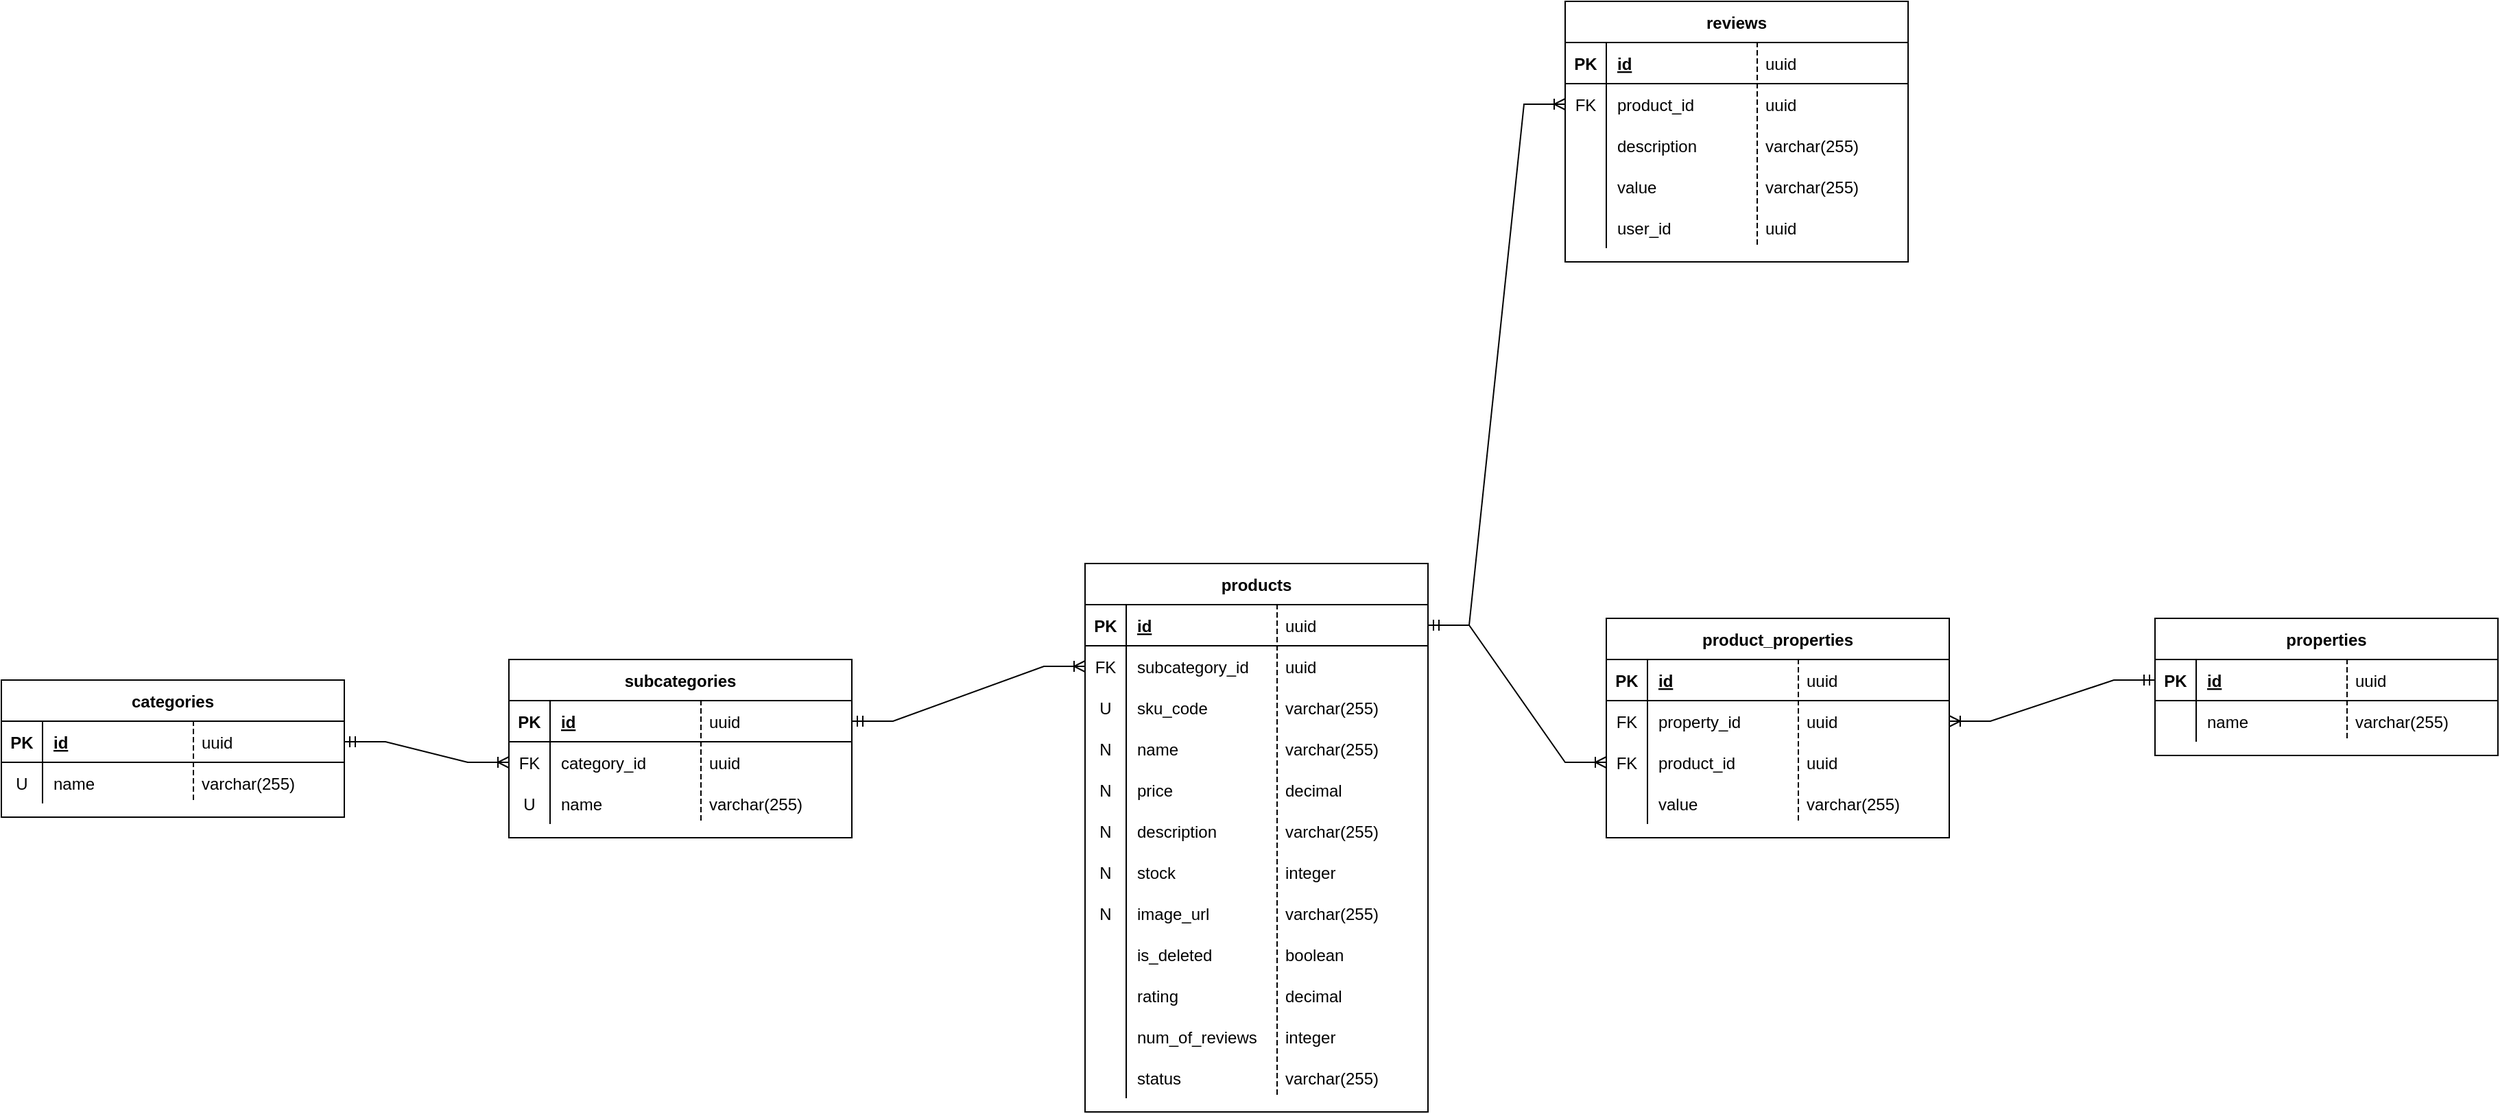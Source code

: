 <mxfile version="22.1.2" type="device">
  <diagram id="R2lEEEUBdFMjLlhIrx00" name="Page-1">
    <mxGraphModel dx="2284" dy="2020" grid="1" gridSize="10" guides="1" tooltips="1" connect="1" arrows="1" fold="1" page="1" pageScale="1" pageWidth="850" pageHeight="1100" math="0" shadow="0" extFonts="Permanent Marker^https://fonts.googleapis.com/css?family=Permanent+Marker">
      <root>
        <mxCell id="0" />
        <mxCell id="1" parent="0" />
        <mxCell id="C-vyLk0tnHw3VtMMgP7b-23" value="products" style="shape=table;startSize=30;container=1;collapsible=1;childLayout=tableLayout;fixedRows=1;rowLines=0;fontStyle=1;align=center;resizeLast=1;" parent="1" vertex="1">
          <mxGeometry x="280" y="120" width="250" height="400" as="geometry" />
        </mxCell>
        <mxCell id="C-vyLk0tnHw3VtMMgP7b-24" value="" style="shape=partialRectangle;collapsible=0;dropTarget=0;pointerEvents=0;fillColor=none;points=[[0,0.5],[1,0.5]];portConstraint=eastwest;top=0;left=0;right=0;bottom=1;" parent="C-vyLk0tnHw3VtMMgP7b-23" vertex="1">
          <mxGeometry y="30" width="250" height="30" as="geometry" />
        </mxCell>
        <mxCell id="C-vyLk0tnHw3VtMMgP7b-25" value="PK" style="shape=partialRectangle;overflow=hidden;connectable=0;fillColor=none;top=0;left=0;bottom=0;right=0;fontStyle=1;" parent="C-vyLk0tnHw3VtMMgP7b-24" vertex="1">
          <mxGeometry width="30" height="30" as="geometry">
            <mxRectangle width="30" height="30" as="alternateBounds" />
          </mxGeometry>
        </mxCell>
        <mxCell id="C-vyLk0tnHw3VtMMgP7b-26" value="id" style="shape=partialRectangle;overflow=hidden;connectable=0;fillColor=none;top=0;left=0;bottom=0;right=0;align=left;spacingLeft=6;fontStyle=5;" parent="C-vyLk0tnHw3VtMMgP7b-24" vertex="1">
          <mxGeometry x="30" width="220" height="30" as="geometry">
            <mxRectangle width="220" height="30" as="alternateBounds" />
          </mxGeometry>
        </mxCell>
        <mxCell id="C-vyLk0tnHw3VtMMgP7b-27" value="" style="shape=partialRectangle;collapsible=0;dropTarget=0;pointerEvents=0;fillColor=none;points=[[0,0.5],[1,0.5]];portConstraint=eastwest;top=0;left=0;right=0;bottom=0;" parent="C-vyLk0tnHw3VtMMgP7b-23" vertex="1">
          <mxGeometry y="60" width="250" height="30" as="geometry" />
        </mxCell>
        <mxCell id="C-vyLk0tnHw3VtMMgP7b-28" value="FK" style="shape=partialRectangle;overflow=hidden;connectable=0;fillColor=none;top=0;left=0;bottom=0;right=0;" parent="C-vyLk0tnHw3VtMMgP7b-27" vertex="1">
          <mxGeometry width="30" height="30" as="geometry">
            <mxRectangle width="30" height="30" as="alternateBounds" />
          </mxGeometry>
        </mxCell>
        <mxCell id="C-vyLk0tnHw3VtMMgP7b-29" value="subcategory_id" style="shape=partialRectangle;overflow=hidden;connectable=0;fillColor=none;top=0;left=0;bottom=0;right=0;align=left;spacingLeft=6;" parent="C-vyLk0tnHw3VtMMgP7b-27" vertex="1">
          <mxGeometry x="30" width="220" height="30" as="geometry">
            <mxRectangle width="220" height="30" as="alternateBounds" />
          </mxGeometry>
        </mxCell>
        <mxCell id="rbb75TY3dPLuXp2EC8N5-64" value="" style="shape=partialRectangle;collapsible=0;dropTarget=0;pointerEvents=0;fillColor=none;points=[[0,0.5],[1,0.5]];portConstraint=eastwest;top=0;left=0;right=0;bottom=0;" vertex="1" parent="C-vyLk0tnHw3VtMMgP7b-23">
          <mxGeometry y="90" width="250" height="30" as="geometry" />
        </mxCell>
        <mxCell id="rbb75TY3dPLuXp2EC8N5-65" value="U" style="shape=partialRectangle;overflow=hidden;connectable=0;fillColor=none;top=0;left=0;bottom=0;right=0;" vertex="1" parent="rbb75TY3dPLuXp2EC8N5-64">
          <mxGeometry width="30" height="30" as="geometry">
            <mxRectangle width="30" height="30" as="alternateBounds" />
          </mxGeometry>
        </mxCell>
        <mxCell id="rbb75TY3dPLuXp2EC8N5-66" value="sku_code" style="shape=partialRectangle;overflow=hidden;connectable=0;fillColor=none;top=0;left=0;bottom=0;right=0;align=left;spacingLeft=6;" vertex="1" parent="rbb75TY3dPLuXp2EC8N5-64">
          <mxGeometry x="30" width="220" height="30" as="geometry">
            <mxRectangle width="220" height="30" as="alternateBounds" />
          </mxGeometry>
        </mxCell>
        <mxCell id="pytcwYnp4Hz8xYUpKG7N-8" value="" style="shape=partialRectangle;collapsible=0;dropTarget=0;pointerEvents=0;fillColor=none;points=[[0,0.5],[1,0.5]];portConstraint=eastwest;top=0;left=0;right=0;bottom=0;" parent="C-vyLk0tnHw3VtMMgP7b-23" vertex="1">
          <mxGeometry y="120" width="250" height="30" as="geometry" />
        </mxCell>
        <mxCell id="pytcwYnp4Hz8xYUpKG7N-9" value="N" style="shape=partialRectangle;overflow=hidden;connectable=0;fillColor=none;top=0;left=0;bottom=0;right=0;" parent="pytcwYnp4Hz8xYUpKG7N-8" vertex="1">
          <mxGeometry width="30" height="30" as="geometry">
            <mxRectangle width="30" height="30" as="alternateBounds" />
          </mxGeometry>
        </mxCell>
        <mxCell id="pytcwYnp4Hz8xYUpKG7N-10" value="name" style="shape=partialRectangle;overflow=hidden;connectable=0;fillColor=none;top=0;left=0;bottom=0;right=0;align=left;spacingLeft=6;" parent="pytcwYnp4Hz8xYUpKG7N-8" vertex="1">
          <mxGeometry x="30" width="220" height="30" as="geometry">
            <mxRectangle width="220" height="30" as="alternateBounds" />
          </mxGeometry>
        </mxCell>
        <mxCell id="pytcwYnp4Hz8xYUpKG7N-11" value="" style="shape=partialRectangle;collapsible=0;dropTarget=0;pointerEvents=0;fillColor=none;points=[[0,0.5],[1,0.5]];portConstraint=eastwest;top=0;left=0;right=0;bottom=0;" parent="C-vyLk0tnHw3VtMMgP7b-23" vertex="1">
          <mxGeometry y="150" width="250" height="30" as="geometry" />
        </mxCell>
        <mxCell id="pytcwYnp4Hz8xYUpKG7N-12" value="N" style="shape=partialRectangle;overflow=hidden;connectable=0;fillColor=none;top=0;left=0;bottom=0;right=0;" parent="pytcwYnp4Hz8xYUpKG7N-11" vertex="1">
          <mxGeometry width="30" height="30" as="geometry">
            <mxRectangle width="30" height="30" as="alternateBounds" />
          </mxGeometry>
        </mxCell>
        <mxCell id="pytcwYnp4Hz8xYUpKG7N-13" value="price" style="shape=partialRectangle;overflow=hidden;connectable=0;fillColor=none;top=0;left=0;bottom=0;right=0;align=left;spacingLeft=6;" parent="pytcwYnp4Hz8xYUpKG7N-11" vertex="1">
          <mxGeometry x="30" width="220" height="30" as="geometry">
            <mxRectangle width="220" height="30" as="alternateBounds" />
          </mxGeometry>
        </mxCell>
        <mxCell id="pytcwYnp4Hz8xYUpKG7N-14" value="" style="shape=partialRectangle;collapsible=0;dropTarget=0;pointerEvents=0;fillColor=none;points=[[0,0.5],[1,0.5]];portConstraint=eastwest;top=0;left=0;right=0;bottom=0;" parent="C-vyLk0tnHw3VtMMgP7b-23" vertex="1">
          <mxGeometry y="180" width="250" height="30" as="geometry" />
        </mxCell>
        <mxCell id="pytcwYnp4Hz8xYUpKG7N-15" value="N" style="shape=partialRectangle;overflow=hidden;connectable=0;fillColor=none;top=0;left=0;bottom=0;right=0;" parent="pytcwYnp4Hz8xYUpKG7N-14" vertex="1">
          <mxGeometry width="30" height="30" as="geometry">
            <mxRectangle width="30" height="30" as="alternateBounds" />
          </mxGeometry>
        </mxCell>
        <mxCell id="pytcwYnp4Hz8xYUpKG7N-16" value="description" style="shape=partialRectangle;overflow=hidden;connectable=0;fillColor=none;top=0;left=0;bottom=0;right=0;align=left;spacingLeft=6;" parent="pytcwYnp4Hz8xYUpKG7N-14" vertex="1">
          <mxGeometry x="30" width="220" height="30" as="geometry">
            <mxRectangle width="220" height="30" as="alternateBounds" />
          </mxGeometry>
        </mxCell>
        <mxCell id="pytcwYnp4Hz8xYUpKG7N-20" value="" style="shape=partialRectangle;collapsible=0;dropTarget=0;pointerEvents=0;fillColor=none;points=[[0,0.5],[1,0.5]];portConstraint=eastwest;top=0;left=0;right=0;bottom=0;" parent="C-vyLk0tnHw3VtMMgP7b-23" vertex="1">
          <mxGeometry y="210" width="250" height="30" as="geometry" />
        </mxCell>
        <mxCell id="pytcwYnp4Hz8xYUpKG7N-21" value="N" style="shape=partialRectangle;overflow=hidden;connectable=0;fillColor=none;top=0;left=0;bottom=0;right=0;" parent="pytcwYnp4Hz8xYUpKG7N-20" vertex="1">
          <mxGeometry width="30" height="30" as="geometry">
            <mxRectangle width="30" height="30" as="alternateBounds" />
          </mxGeometry>
        </mxCell>
        <mxCell id="pytcwYnp4Hz8xYUpKG7N-22" value="stock" style="shape=partialRectangle;overflow=hidden;connectable=0;fillColor=none;top=0;left=0;bottom=0;right=0;align=left;spacingLeft=6;" parent="pytcwYnp4Hz8xYUpKG7N-20" vertex="1">
          <mxGeometry x="30" width="220" height="30" as="geometry">
            <mxRectangle width="220" height="30" as="alternateBounds" />
          </mxGeometry>
        </mxCell>
        <mxCell id="pytcwYnp4Hz8xYUpKG7N-45" value="" style="shape=partialRectangle;collapsible=0;dropTarget=0;pointerEvents=0;fillColor=none;points=[[0,0.5],[1,0.5]];portConstraint=eastwest;top=0;left=0;right=0;bottom=0;" parent="C-vyLk0tnHw3VtMMgP7b-23" vertex="1">
          <mxGeometry y="240" width="250" height="30" as="geometry" />
        </mxCell>
        <mxCell id="pytcwYnp4Hz8xYUpKG7N-46" value="N" style="shape=partialRectangle;overflow=hidden;connectable=0;fillColor=none;top=0;left=0;bottom=0;right=0;" parent="pytcwYnp4Hz8xYUpKG7N-45" vertex="1">
          <mxGeometry width="30" height="30" as="geometry">
            <mxRectangle width="30" height="30" as="alternateBounds" />
          </mxGeometry>
        </mxCell>
        <mxCell id="pytcwYnp4Hz8xYUpKG7N-47" value="image_url" style="shape=partialRectangle;overflow=hidden;connectable=0;fillColor=none;top=0;left=0;bottom=0;right=0;align=left;spacingLeft=6;" parent="pytcwYnp4Hz8xYUpKG7N-45" vertex="1">
          <mxGeometry x="30" width="220" height="30" as="geometry">
            <mxRectangle width="220" height="30" as="alternateBounds" />
          </mxGeometry>
        </mxCell>
        <mxCell id="pytcwYnp4Hz8xYUpKG7N-48" value="" style="shape=partialRectangle;collapsible=0;dropTarget=0;pointerEvents=0;fillColor=none;points=[[0,0.5],[1,0.5]];portConstraint=eastwest;top=0;left=0;right=0;bottom=0;" parent="C-vyLk0tnHw3VtMMgP7b-23" vertex="1">
          <mxGeometry y="270" width="250" height="30" as="geometry" />
        </mxCell>
        <mxCell id="pytcwYnp4Hz8xYUpKG7N-49" value="" style="shape=partialRectangle;overflow=hidden;connectable=0;fillColor=none;top=0;left=0;bottom=0;right=0;" parent="pytcwYnp4Hz8xYUpKG7N-48" vertex="1">
          <mxGeometry width="30" height="30" as="geometry">
            <mxRectangle width="30" height="30" as="alternateBounds" />
          </mxGeometry>
        </mxCell>
        <mxCell id="pytcwYnp4Hz8xYUpKG7N-50" value="is_deleted" style="shape=partialRectangle;overflow=hidden;connectable=0;fillColor=none;top=0;left=0;bottom=0;right=0;align=left;spacingLeft=6;" parent="pytcwYnp4Hz8xYUpKG7N-48" vertex="1">
          <mxGeometry x="30" width="220" height="30" as="geometry">
            <mxRectangle width="220" height="30" as="alternateBounds" />
          </mxGeometry>
        </mxCell>
        <mxCell id="rbb75TY3dPLuXp2EC8N5-110" value="" style="shape=partialRectangle;collapsible=0;dropTarget=0;pointerEvents=0;fillColor=none;points=[[0,0.5],[1,0.5]];portConstraint=eastwest;top=0;left=0;right=0;bottom=0;" vertex="1" parent="C-vyLk0tnHw3VtMMgP7b-23">
          <mxGeometry y="300" width="250" height="30" as="geometry" />
        </mxCell>
        <mxCell id="rbb75TY3dPLuXp2EC8N5-111" value="" style="shape=partialRectangle;overflow=hidden;connectable=0;fillColor=none;top=0;left=0;bottom=0;right=0;" vertex="1" parent="rbb75TY3dPLuXp2EC8N5-110">
          <mxGeometry width="30" height="30" as="geometry">
            <mxRectangle width="30" height="30" as="alternateBounds" />
          </mxGeometry>
        </mxCell>
        <mxCell id="rbb75TY3dPLuXp2EC8N5-112" value="rating" style="shape=partialRectangle;overflow=hidden;connectable=0;fillColor=none;top=0;left=0;bottom=0;right=0;align=left;spacingLeft=6;" vertex="1" parent="rbb75TY3dPLuXp2EC8N5-110">
          <mxGeometry x="30" width="220" height="30" as="geometry">
            <mxRectangle width="220" height="30" as="alternateBounds" />
          </mxGeometry>
        </mxCell>
        <mxCell id="rbb75TY3dPLuXp2EC8N5-113" value="" style="shape=partialRectangle;collapsible=0;dropTarget=0;pointerEvents=0;fillColor=none;points=[[0,0.5],[1,0.5]];portConstraint=eastwest;top=0;left=0;right=0;bottom=0;" vertex="1" parent="C-vyLk0tnHw3VtMMgP7b-23">
          <mxGeometry y="330" width="250" height="30" as="geometry" />
        </mxCell>
        <mxCell id="rbb75TY3dPLuXp2EC8N5-114" value="" style="shape=partialRectangle;overflow=hidden;connectable=0;fillColor=none;top=0;left=0;bottom=0;right=0;" vertex="1" parent="rbb75TY3dPLuXp2EC8N5-113">
          <mxGeometry width="30" height="30" as="geometry">
            <mxRectangle width="30" height="30" as="alternateBounds" />
          </mxGeometry>
        </mxCell>
        <mxCell id="rbb75TY3dPLuXp2EC8N5-115" value="num_of_reviews" style="shape=partialRectangle;overflow=hidden;connectable=0;fillColor=none;top=0;left=0;bottom=0;right=0;align=left;spacingLeft=6;" vertex="1" parent="rbb75TY3dPLuXp2EC8N5-113">
          <mxGeometry x="30" width="220" height="30" as="geometry">
            <mxRectangle width="220" height="30" as="alternateBounds" />
          </mxGeometry>
        </mxCell>
        <mxCell id="rbb75TY3dPLuXp2EC8N5-147" value="" style="shape=partialRectangle;collapsible=0;dropTarget=0;pointerEvents=0;fillColor=none;points=[[0,0.5],[1,0.5]];portConstraint=eastwest;top=0;left=0;right=0;bottom=0;" vertex="1" parent="C-vyLk0tnHw3VtMMgP7b-23">
          <mxGeometry y="360" width="250" height="30" as="geometry" />
        </mxCell>
        <mxCell id="rbb75TY3dPLuXp2EC8N5-148" value="" style="shape=partialRectangle;overflow=hidden;connectable=0;fillColor=none;top=0;left=0;bottom=0;right=0;" vertex="1" parent="rbb75TY3dPLuXp2EC8N5-147">
          <mxGeometry width="30" height="30" as="geometry">
            <mxRectangle width="30" height="30" as="alternateBounds" />
          </mxGeometry>
        </mxCell>
        <mxCell id="rbb75TY3dPLuXp2EC8N5-149" value="status" style="shape=partialRectangle;overflow=hidden;connectable=0;fillColor=none;top=0;left=0;bottom=0;right=0;align=left;spacingLeft=6;" vertex="1" parent="rbb75TY3dPLuXp2EC8N5-147">
          <mxGeometry x="30" width="220" height="30" as="geometry">
            <mxRectangle width="220" height="30" as="alternateBounds" />
          </mxGeometry>
        </mxCell>
        <mxCell id="pytcwYnp4Hz8xYUpKG7N-51" value="uuid" style="shape=partialRectangle;fillColor=none;align=left;verticalAlign=middle;strokeColor=none;spacingLeft=34;rotatable=0;points=[[0,0.5],[1,0.5]];portConstraint=eastwest;dropTarget=0;" parent="1" vertex="1">
          <mxGeometry x="390" y="150" width="90" height="30" as="geometry" />
        </mxCell>
        <mxCell id="pytcwYnp4Hz8xYUpKG7N-52" value="" style="shape=partialRectangle;top=0;left=0;bottom=0;fillColor=none;stokeWidth=1;dashed=1;align=left;verticalAlign=middle;spacingLeft=4;spacingRight=4;overflow=hidden;rotatable=0;points=[];portConstraint=eastwest;part=1;" parent="pytcwYnp4Hz8xYUpKG7N-51" vertex="1" connectable="0">
          <mxGeometry width="30" height="30" as="geometry" />
        </mxCell>
        <mxCell id="pytcwYnp4Hz8xYUpKG7N-53" value="varchar(255)" style="shape=partialRectangle;fillColor=none;align=left;verticalAlign=middle;strokeColor=none;spacingLeft=34;rotatable=0;points=[[0,0.5],[1,0.5]];portConstraint=eastwest;dropTarget=0;" parent="1" vertex="1">
          <mxGeometry x="390" y="210" width="90" height="30" as="geometry" />
        </mxCell>
        <mxCell id="pytcwYnp4Hz8xYUpKG7N-54" value="" style="shape=partialRectangle;top=0;left=0;bottom=0;fillColor=none;stokeWidth=1;dashed=1;align=left;verticalAlign=middle;spacingLeft=4;spacingRight=4;overflow=hidden;rotatable=0;points=[];portConstraint=eastwest;part=1;" parent="pytcwYnp4Hz8xYUpKG7N-53" vertex="1" connectable="0">
          <mxGeometry width="30" height="30" as="geometry" />
        </mxCell>
        <mxCell id="pytcwYnp4Hz8xYUpKG7N-55" value="varchar(255)" style="shape=partialRectangle;fillColor=none;align=left;verticalAlign=middle;strokeColor=none;spacingLeft=34;rotatable=0;points=[[0,0.5],[1,0.5]];portConstraint=eastwest;dropTarget=0;" parent="1" vertex="1">
          <mxGeometry x="390" y="240" width="90" height="30" as="geometry" />
        </mxCell>
        <mxCell id="pytcwYnp4Hz8xYUpKG7N-56" value="" style="shape=partialRectangle;top=0;left=0;bottom=0;fillColor=none;stokeWidth=1;dashed=1;align=left;verticalAlign=middle;spacingLeft=4;spacingRight=4;overflow=hidden;rotatable=0;points=[];portConstraint=eastwest;part=1;" parent="pytcwYnp4Hz8xYUpKG7N-55" vertex="1" connectable="0">
          <mxGeometry width="30" height="30" as="geometry" />
        </mxCell>
        <mxCell id="pytcwYnp4Hz8xYUpKG7N-57" value="varchar(255)" style="shape=partialRectangle;fillColor=none;align=left;verticalAlign=middle;strokeColor=none;spacingLeft=34;rotatable=0;points=[[0,0.5],[1,0.5]];portConstraint=eastwest;dropTarget=0;" parent="1" vertex="1">
          <mxGeometry x="390" y="300" width="90" height="30" as="geometry" />
        </mxCell>
        <mxCell id="pytcwYnp4Hz8xYUpKG7N-58" value="" style="shape=partialRectangle;top=0;left=0;bottom=0;fillColor=none;stokeWidth=1;dashed=1;align=left;verticalAlign=middle;spacingLeft=4;spacingRight=4;overflow=hidden;rotatable=0;points=[];portConstraint=eastwest;part=1;" parent="pytcwYnp4Hz8xYUpKG7N-57" vertex="1" connectable="0">
          <mxGeometry width="30" height="30" as="geometry" />
        </mxCell>
        <mxCell id="pytcwYnp4Hz8xYUpKG7N-59" value="decimal" style="shape=partialRectangle;fillColor=none;align=left;verticalAlign=middle;strokeColor=none;spacingLeft=34;rotatable=0;points=[[0,0.5],[1,0.5]];portConstraint=eastwest;dropTarget=0;" parent="1" vertex="1">
          <mxGeometry x="390" y="270" width="90" height="30" as="geometry" />
        </mxCell>
        <mxCell id="pytcwYnp4Hz8xYUpKG7N-60" value="" style="shape=partialRectangle;top=0;left=0;bottom=0;fillColor=none;stokeWidth=1;dashed=1;align=left;verticalAlign=middle;spacingLeft=4;spacingRight=4;overflow=hidden;rotatable=0;points=[];portConstraint=eastwest;part=1;" parent="pytcwYnp4Hz8xYUpKG7N-59" vertex="1" connectable="0">
          <mxGeometry width="30" height="30" as="geometry" />
        </mxCell>
        <mxCell id="pytcwYnp4Hz8xYUpKG7N-63" value="integer" style="shape=partialRectangle;fillColor=none;align=left;verticalAlign=middle;strokeColor=none;spacingLeft=34;rotatable=0;points=[[0,0.5],[1,0.5]];portConstraint=eastwest;dropTarget=0;" parent="1" vertex="1">
          <mxGeometry x="390" y="330" width="90" height="30" as="geometry" />
        </mxCell>
        <mxCell id="pytcwYnp4Hz8xYUpKG7N-64" value="" style="shape=partialRectangle;top=0;left=0;bottom=0;fillColor=none;stokeWidth=1;dashed=1;align=left;verticalAlign=middle;spacingLeft=4;spacingRight=4;overflow=hidden;rotatable=0;points=[];portConstraint=eastwest;part=1;" parent="pytcwYnp4Hz8xYUpKG7N-63" vertex="1" connectable="0">
          <mxGeometry width="30" height="30" as="geometry" />
        </mxCell>
        <mxCell id="pytcwYnp4Hz8xYUpKG7N-65" value="varchar(255)" style="shape=partialRectangle;fillColor=none;align=left;verticalAlign=middle;strokeColor=none;spacingLeft=34;rotatable=0;points=[[0,0.5],[1,0.5]];portConstraint=eastwest;dropTarget=0;" parent="1" vertex="1">
          <mxGeometry x="390" y="360" width="90" height="30" as="geometry" />
        </mxCell>
        <mxCell id="pytcwYnp4Hz8xYUpKG7N-66" value="" style="shape=partialRectangle;top=0;left=0;bottom=0;fillColor=none;stokeWidth=1;dashed=1;align=left;verticalAlign=middle;spacingLeft=4;spacingRight=4;overflow=hidden;rotatable=0;points=[];portConstraint=eastwest;part=1;" parent="pytcwYnp4Hz8xYUpKG7N-65" vertex="1" connectable="0">
          <mxGeometry width="30" height="30" as="geometry" />
        </mxCell>
        <mxCell id="pytcwYnp4Hz8xYUpKG7N-67" value="boolean" style="shape=partialRectangle;fillColor=none;align=left;verticalAlign=middle;strokeColor=none;spacingLeft=34;rotatable=0;points=[[0,0.5],[1,0.5]];portConstraint=eastwest;dropTarget=0;" parent="1" vertex="1">
          <mxGeometry x="390" y="390" width="90" height="30" as="geometry" />
        </mxCell>
        <mxCell id="pytcwYnp4Hz8xYUpKG7N-68" value="" style="shape=partialRectangle;top=0;left=0;bottom=0;fillColor=none;stokeWidth=1;dashed=1;align=left;verticalAlign=middle;spacingLeft=4;spacingRight=4;overflow=hidden;rotatable=0;points=[];portConstraint=eastwest;part=1;" parent="pytcwYnp4Hz8xYUpKG7N-67" vertex="1" connectable="0">
          <mxGeometry width="30" height="30" as="geometry" />
        </mxCell>
        <mxCell id="rbb75TY3dPLuXp2EC8N5-1" value="categories" style="shape=table;startSize=30;container=1;collapsible=1;childLayout=tableLayout;fixedRows=1;rowLines=0;fontStyle=1;align=center;resizeLast=1;" vertex="1" parent="1">
          <mxGeometry x="-510" y="205" width="250" height="100" as="geometry" />
        </mxCell>
        <mxCell id="rbb75TY3dPLuXp2EC8N5-2" value="" style="shape=partialRectangle;collapsible=0;dropTarget=0;pointerEvents=0;fillColor=none;points=[[0,0.5],[1,0.5]];portConstraint=eastwest;top=0;left=0;right=0;bottom=1;" vertex="1" parent="rbb75TY3dPLuXp2EC8N5-1">
          <mxGeometry y="30" width="250" height="30" as="geometry" />
        </mxCell>
        <mxCell id="rbb75TY3dPLuXp2EC8N5-3" value="PK" style="shape=partialRectangle;overflow=hidden;connectable=0;fillColor=none;top=0;left=0;bottom=0;right=0;fontStyle=1;" vertex="1" parent="rbb75TY3dPLuXp2EC8N5-2">
          <mxGeometry width="30" height="30" as="geometry">
            <mxRectangle width="30" height="30" as="alternateBounds" />
          </mxGeometry>
        </mxCell>
        <mxCell id="rbb75TY3dPLuXp2EC8N5-4" value="id" style="shape=partialRectangle;overflow=hidden;connectable=0;fillColor=none;top=0;left=0;bottom=0;right=0;align=left;spacingLeft=6;fontStyle=5;" vertex="1" parent="rbb75TY3dPLuXp2EC8N5-2">
          <mxGeometry x="30" width="220" height="30" as="geometry">
            <mxRectangle width="220" height="30" as="alternateBounds" />
          </mxGeometry>
        </mxCell>
        <mxCell id="rbb75TY3dPLuXp2EC8N5-5" value="" style="shape=partialRectangle;collapsible=0;dropTarget=0;pointerEvents=0;fillColor=none;points=[[0,0.5],[1,0.5]];portConstraint=eastwest;top=0;left=0;right=0;bottom=0;" vertex="1" parent="rbb75TY3dPLuXp2EC8N5-1">
          <mxGeometry y="60" width="250" height="30" as="geometry" />
        </mxCell>
        <mxCell id="rbb75TY3dPLuXp2EC8N5-6" value="U" style="shape=partialRectangle;overflow=hidden;connectable=0;fillColor=none;top=0;left=0;bottom=0;right=0;" vertex="1" parent="rbb75TY3dPLuXp2EC8N5-5">
          <mxGeometry width="30" height="30" as="geometry">
            <mxRectangle width="30" height="30" as="alternateBounds" />
          </mxGeometry>
        </mxCell>
        <mxCell id="rbb75TY3dPLuXp2EC8N5-7" value="name" style="shape=partialRectangle;overflow=hidden;connectable=0;fillColor=none;top=0;left=0;bottom=0;right=0;align=left;spacingLeft=6;" vertex="1" parent="rbb75TY3dPLuXp2EC8N5-5">
          <mxGeometry x="30" width="220" height="30" as="geometry">
            <mxRectangle width="220" height="30" as="alternateBounds" />
          </mxGeometry>
        </mxCell>
        <mxCell id="rbb75TY3dPLuXp2EC8N5-29" value="uuid" style="shape=partialRectangle;fillColor=none;align=left;verticalAlign=middle;strokeColor=none;spacingLeft=34;rotatable=0;points=[[0,0.5],[1,0.5]];portConstraint=eastwest;dropTarget=0;" vertex="1" parent="1">
          <mxGeometry x="-400" y="235" width="90" height="30" as="geometry" />
        </mxCell>
        <mxCell id="rbb75TY3dPLuXp2EC8N5-30" value="" style="shape=partialRectangle;top=0;left=0;bottom=0;fillColor=none;stokeWidth=1;dashed=1;align=left;verticalAlign=middle;spacingLeft=4;spacingRight=4;overflow=hidden;rotatable=0;points=[];portConstraint=eastwest;part=1;" vertex="1" connectable="0" parent="rbb75TY3dPLuXp2EC8N5-29">
          <mxGeometry width="30" height="30" as="geometry" />
        </mxCell>
        <mxCell id="rbb75TY3dPLuXp2EC8N5-31" value="varchar(255)" style="shape=partialRectangle;fillColor=none;align=left;verticalAlign=middle;strokeColor=none;spacingLeft=34;rotatable=0;points=[[0,0.5],[1,0.5]];portConstraint=eastwest;dropTarget=0;" vertex="1" parent="1">
          <mxGeometry x="-400" y="265" width="90" height="30" as="geometry" />
        </mxCell>
        <mxCell id="rbb75TY3dPLuXp2EC8N5-32" value="" style="shape=partialRectangle;top=0;left=0;bottom=0;fillColor=none;stokeWidth=1;dashed=1;align=left;verticalAlign=middle;spacingLeft=4;spacingRight=4;overflow=hidden;rotatable=0;points=[];portConstraint=eastwest;part=1;" vertex="1" connectable="0" parent="rbb75TY3dPLuXp2EC8N5-31">
          <mxGeometry width="30" height="30" as="geometry" />
        </mxCell>
        <mxCell id="rbb75TY3dPLuXp2EC8N5-47" value="subcategories" style="shape=table;startSize=30;container=1;collapsible=1;childLayout=tableLayout;fixedRows=1;rowLines=0;fontStyle=1;align=center;resizeLast=1;" vertex="1" parent="1">
          <mxGeometry x="-140" y="190" width="250" height="130" as="geometry" />
        </mxCell>
        <mxCell id="rbb75TY3dPLuXp2EC8N5-48" value="" style="shape=partialRectangle;collapsible=0;dropTarget=0;pointerEvents=0;fillColor=none;points=[[0,0.5],[1,0.5]];portConstraint=eastwest;top=0;left=0;right=0;bottom=1;" vertex="1" parent="rbb75TY3dPLuXp2EC8N5-47">
          <mxGeometry y="30" width="250" height="30" as="geometry" />
        </mxCell>
        <mxCell id="rbb75TY3dPLuXp2EC8N5-49" value="PK" style="shape=partialRectangle;overflow=hidden;connectable=0;fillColor=none;top=0;left=0;bottom=0;right=0;fontStyle=1;" vertex="1" parent="rbb75TY3dPLuXp2EC8N5-48">
          <mxGeometry width="30" height="30" as="geometry">
            <mxRectangle width="30" height="30" as="alternateBounds" />
          </mxGeometry>
        </mxCell>
        <mxCell id="rbb75TY3dPLuXp2EC8N5-50" value="id" style="shape=partialRectangle;overflow=hidden;connectable=0;fillColor=none;top=0;left=0;bottom=0;right=0;align=left;spacingLeft=6;fontStyle=5;" vertex="1" parent="rbb75TY3dPLuXp2EC8N5-48">
          <mxGeometry x="30" width="220" height="30" as="geometry">
            <mxRectangle width="220" height="30" as="alternateBounds" />
          </mxGeometry>
        </mxCell>
        <mxCell id="rbb75TY3dPLuXp2EC8N5-51" value="" style="shape=partialRectangle;collapsible=0;dropTarget=0;pointerEvents=0;fillColor=none;points=[[0,0.5],[1,0.5]];portConstraint=eastwest;top=0;left=0;right=0;bottom=0;" vertex="1" parent="rbb75TY3dPLuXp2EC8N5-47">
          <mxGeometry y="60" width="250" height="30" as="geometry" />
        </mxCell>
        <mxCell id="rbb75TY3dPLuXp2EC8N5-52" value="FK" style="shape=partialRectangle;overflow=hidden;connectable=0;fillColor=none;top=0;left=0;bottom=0;right=0;" vertex="1" parent="rbb75TY3dPLuXp2EC8N5-51">
          <mxGeometry width="30" height="30" as="geometry">
            <mxRectangle width="30" height="30" as="alternateBounds" />
          </mxGeometry>
        </mxCell>
        <mxCell id="rbb75TY3dPLuXp2EC8N5-53" value="category_id" style="shape=partialRectangle;overflow=hidden;connectable=0;fillColor=none;top=0;left=0;bottom=0;right=0;align=left;spacingLeft=6;" vertex="1" parent="rbb75TY3dPLuXp2EC8N5-51">
          <mxGeometry x="30" width="220" height="30" as="geometry">
            <mxRectangle width="220" height="30" as="alternateBounds" />
          </mxGeometry>
        </mxCell>
        <mxCell id="rbb75TY3dPLuXp2EC8N5-58" value="" style="shape=partialRectangle;collapsible=0;dropTarget=0;pointerEvents=0;fillColor=none;points=[[0,0.5],[1,0.5]];portConstraint=eastwest;top=0;left=0;right=0;bottom=0;" vertex="1" parent="rbb75TY3dPLuXp2EC8N5-47">
          <mxGeometry y="90" width="250" height="30" as="geometry" />
        </mxCell>
        <mxCell id="rbb75TY3dPLuXp2EC8N5-59" value="U" style="shape=partialRectangle;overflow=hidden;connectable=0;fillColor=none;top=0;left=0;bottom=0;right=0;" vertex="1" parent="rbb75TY3dPLuXp2EC8N5-58">
          <mxGeometry width="30" height="30" as="geometry">
            <mxRectangle width="30" height="30" as="alternateBounds" />
          </mxGeometry>
        </mxCell>
        <mxCell id="rbb75TY3dPLuXp2EC8N5-60" value="name" style="shape=partialRectangle;overflow=hidden;connectable=0;fillColor=none;top=0;left=0;bottom=0;right=0;align=left;spacingLeft=6;" vertex="1" parent="rbb75TY3dPLuXp2EC8N5-58">
          <mxGeometry x="30" width="220" height="30" as="geometry">
            <mxRectangle width="220" height="30" as="alternateBounds" />
          </mxGeometry>
        </mxCell>
        <mxCell id="rbb75TY3dPLuXp2EC8N5-54" value="uuid" style="shape=partialRectangle;fillColor=none;align=left;verticalAlign=middle;strokeColor=none;spacingLeft=34;rotatable=0;points=[[0,0.5],[1,0.5]];portConstraint=eastwest;dropTarget=0;" vertex="1" parent="1">
          <mxGeometry x="-30" y="220" width="90" height="30" as="geometry" />
        </mxCell>
        <mxCell id="rbb75TY3dPLuXp2EC8N5-55" value="" style="shape=partialRectangle;top=0;left=0;bottom=0;fillColor=none;stokeWidth=1;dashed=1;align=left;verticalAlign=middle;spacingLeft=4;spacingRight=4;overflow=hidden;rotatable=0;points=[];portConstraint=eastwest;part=1;" vertex="1" connectable="0" parent="rbb75TY3dPLuXp2EC8N5-54">
          <mxGeometry width="30" height="30" as="geometry" />
        </mxCell>
        <mxCell id="rbb75TY3dPLuXp2EC8N5-56" value="varchar(255)" style="shape=partialRectangle;fillColor=none;align=left;verticalAlign=middle;strokeColor=none;spacingLeft=34;rotatable=0;points=[[0,0.5],[1,0.5]];portConstraint=eastwest;dropTarget=0;" vertex="1" parent="1">
          <mxGeometry x="-30" y="280" width="90" height="30" as="geometry" />
        </mxCell>
        <mxCell id="rbb75TY3dPLuXp2EC8N5-57" value="" style="shape=partialRectangle;top=0;left=0;bottom=0;fillColor=none;stokeWidth=1;dashed=1;align=left;verticalAlign=middle;spacingLeft=4;spacingRight=4;overflow=hidden;rotatable=0;points=[];portConstraint=eastwest;part=1;" vertex="1" connectable="0" parent="rbb75TY3dPLuXp2EC8N5-56">
          <mxGeometry width="30" height="30" as="geometry" />
        </mxCell>
        <mxCell id="rbb75TY3dPLuXp2EC8N5-61" value="uuid" style="shape=partialRectangle;fillColor=none;align=left;verticalAlign=middle;strokeColor=none;spacingLeft=34;rotatable=0;points=[[0,0.5],[1,0.5]];portConstraint=eastwest;dropTarget=0;" vertex="1" parent="1">
          <mxGeometry x="-30" y="250" width="90" height="30" as="geometry" />
        </mxCell>
        <mxCell id="rbb75TY3dPLuXp2EC8N5-62" value="" style="shape=partialRectangle;top=0;left=0;bottom=0;fillColor=none;stokeWidth=1;dashed=1;align=left;verticalAlign=middle;spacingLeft=4;spacingRight=4;overflow=hidden;rotatable=0;points=[];portConstraint=eastwest;part=1;" vertex="1" connectable="0" parent="rbb75TY3dPLuXp2EC8N5-61">
          <mxGeometry width="30" height="30" as="geometry" />
        </mxCell>
        <mxCell id="rbb75TY3dPLuXp2EC8N5-63" value="" style="edgeStyle=entityRelationEdgeStyle;fontSize=12;html=1;endArrow=ERoneToMany;startArrow=ERmandOne;rounded=0;" edge="1" parent="1" source="rbb75TY3dPLuXp2EC8N5-2" target="rbb75TY3dPLuXp2EC8N5-51">
          <mxGeometry width="100" height="100" relative="1" as="geometry">
            <mxPoint x="140" y="420" as="sourcePoint" />
            <mxPoint x="240" y="320" as="targetPoint" />
          </mxGeometry>
        </mxCell>
        <mxCell id="rbb75TY3dPLuXp2EC8N5-67" value="" style="edgeStyle=entityRelationEdgeStyle;fontSize=12;html=1;endArrow=ERoneToMany;startArrow=ERmandOne;rounded=0;" edge="1" parent="1" source="rbb75TY3dPLuXp2EC8N5-48" target="C-vyLk0tnHw3VtMMgP7b-27">
          <mxGeometry width="100" height="100" relative="1" as="geometry">
            <mxPoint x="130" y="235" as="sourcePoint" />
            <mxPoint x="250" y="250" as="targetPoint" />
          </mxGeometry>
        </mxCell>
        <mxCell id="rbb75TY3dPLuXp2EC8N5-68" value="uuid" style="shape=partialRectangle;fillColor=none;align=left;verticalAlign=middle;strokeColor=none;spacingLeft=34;rotatable=0;points=[[0,0.5],[1,0.5]];portConstraint=eastwest;dropTarget=0;" vertex="1" parent="1">
          <mxGeometry x="390" y="180" width="90" height="30" as="geometry" />
        </mxCell>
        <mxCell id="rbb75TY3dPLuXp2EC8N5-69" value="" style="shape=partialRectangle;top=0;left=0;bottom=0;fillColor=none;stokeWidth=1;dashed=1;align=left;verticalAlign=middle;spacingLeft=4;spacingRight=4;overflow=hidden;rotatable=0;points=[];portConstraint=eastwest;part=1;" vertex="1" connectable="0" parent="rbb75TY3dPLuXp2EC8N5-68">
          <mxGeometry width="30" height="30" as="geometry" />
        </mxCell>
        <mxCell id="rbb75TY3dPLuXp2EC8N5-70" value="properties" style="shape=table;startSize=30;container=1;collapsible=1;childLayout=tableLayout;fixedRows=1;rowLines=0;fontStyle=1;align=center;resizeLast=1;" vertex="1" parent="1">
          <mxGeometry x="1060" y="160" width="250" height="100" as="geometry" />
        </mxCell>
        <mxCell id="rbb75TY3dPLuXp2EC8N5-71" value="" style="shape=partialRectangle;collapsible=0;dropTarget=0;pointerEvents=0;fillColor=none;points=[[0,0.5],[1,0.5]];portConstraint=eastwest;top=0;left=0;right=0;bottom=1;" vertex="1" parent="rbb75TY3dPLuXp2EC8N5-70">
          <mxGeometry y="30" width="250" height="30" as="geometry" />
        </mxCell>
        <mxCell id="rbb75TY3dPLuXp2EC8N5-72" value="PK" style="shape=partialRectangle;overflow=hidden;connectable=0;fillColor=none;top=0;left=0;bottom=0;right=0;fontStyle=1;" vertex="1" parent="rbb75TY3dPLuXp2EC8N5-71">
          <mxGeometry width="30" height="30" as="geometry">
            <mxRectangle width="30" height="30" as="alternateBounds" />
          </mxGeometry>
        </mxCell>
        <mxCell id="rbb75TY3dPLuXp2EC8N5-73" value="id" style="shape=partialRectangle;overflow=hidden;connectable=0;fillColor=none;top=0;left=0;bottom=0;right=0;align=left;spacingLeft=6;fontStyle=5;" vertex="1" parent="rbb75TY3dPLuXp2EC8N5-71">
          <mxGeometry x="30" width="220" height="30" as="geometry">
            <mxRectangle width="220" height="30" as="alternateBounds" />
          </mxGeometry>
        </mxCell>
        <mxCell id="rbb75TY3dPLuXp2EC8N5-74" value="" style="shape=partialRectangle;collapsible=0;dropTarget=0;pointerEvents=0;fillColor=none;points=[[0,0.5],[1,0.5]];portConstraint=eastwest;top=0;left=0;right=0;bottom=0;" vertex="1" parent="rbb75TY3dPLuXp2EC8N5-70">
          <mxGeometry y="60" width="250" height="30" as="geometry" />
        </mxCell>
        <mxCell id="rbb75TY3dPLuXp2EC8N5-75" value="" style="shape=partialRectangle;overflow=hidden;connectable=0;fillColor=none;top=0;left=0;bottom=0;right=0;" vertex="1" parent="rbb75TY3dPLuXp2EC8N5-74">
          <mxGeometry width="30" height="30" as="geometry">
            <mxRectangle width="30" height="30" as="alternateBounds" />
          </mxGeometry>
        </mxCell>
        <mxCell id="rbb75TY3dPLuXp2EC8N5-76" value="name" style="shape=partialRectangle;overflow=hidden;connectable=0;fillColor=none;top=0;left=0;bottom=0;right=0;align=left;spacingLeft=6;" vertex="1" parent="rbb75TY3dPLuXp2EC8N5-74">
          <mxGeometry x="30" width="220" height="30" as="geometry">
            <mxRectangle width="220" height="30" as="alternateBounds" />
          </mxGeometry>
        </mxCell>
        <mxCell id="rbb75TY3dPLuXp2EC8N5-80" value="uuid" style="shape=partialRectangle;fillColor=none;align=left;verticalAlign=middle;strokeColor=none;spacingLeft=34;rotatable=0;points=[[0,0.5],[1,0.5]];portConstraint=eastwest;dropTarget=0;" vertex="1" parent="1">
          <mxGeometry x="1170" y="190" width="90" height="30" as="geometry" />
        </mxCell>
        <mxCell id="rbb75TY3dPLuXp2EC8N5-81" value="" style="shape=partialRectangle;top=0;left=0;bottom=0;fillColor=none;stokeWidth=1;dashed=1;align=left;verticalAlign=middle;spacingLeft=4;spacingRight=4;overflow=hidden;rotatable=0;points=[];portConstraint=eastwest;part=1;" vertex="1" connectable="0" parent="rbb75TY3dPLuXp2EC8N5-80">
          <mxGeometry width="30" height="30" as="geometry" />
        </mxCell>
        <mxCell id="rbb75TY3dPLuXp2EC8N5-82" value="varchar(255)" style="shape=partialRectangle;fillColor=none;align=left;verticalAlign=middle;strokeColor=none;spacingLeft=34;rotatable=0;points=[[0,0.5],[1,0.5]];portConstraint=eastwest;dropTarget=0;" vertex="1" parent="1">
          <mxGeometry x="1170" y="220" width="90" height="30" as="geometry" />
        </mxCell>
        <mxCell id="rbb75TY3dPLuXp2EC8N5-83" value="" style="shape=partialRectangle;top=0;left=0;bottom=0;fillColor=none;stokeWidth=1;dashed=1;align=left;verticalAlign=middle;spacingLeft=4;spacingRight=4;overflow=hidden;rotatable=0;points=[];portConstraint=eastwest;part=1;" vertex="1" connectable="0" parent="rbb75TY3dPLuXp2EC8N5-82">
          <mxGeometry width="30" height="30" as="geometry" />
        </mxCell>
        <mxCell id="rbb75TY3dPLuXp2EC8N5-86" value="product_properties" style="shape=table;startSize=30;container=1;collapsible=1;childLayout=tableLayout;fixedRows=1;rowLines=0;fontStyle=1;align=center;resizeLast=1;" vertex="1" parent="1">
          <mxGeometry x="660" y="160" width="250" height="160" as="geometry" />
        </mxCell>
        <mxCell id="rbb75TY3dPLuXp2EC8N5-87" value="" style="shape=partialRectangle;collapsible=0;dropTarget=0;pointerEvents=0;fillColor=none;points=[[0,0.5],[1,0.5]];portConstraint=eastwest;top=0;left=0;right=0;bottom=1;" vertex="1" parent="rbb75TY3dPLuXp2EC8N5-86">
          <mxGeometry y="30" width="250" height="30" as="geometry" />
        </mxCell>
        <mxCell id="rbb75TY3dPLuXp2EC8N5-88" value="PK" style="shape=partialRectangle;overflow=hidden;connectable=0;fillColor=none;top=0;left=0;bottom=0;right=0;fontStyle=1;" vertex="1" parent="rbb75TY3dPLuXp2EC8N5-87">
          <mxGeometry width="30" height="30" as="geometry">
            <mxRectangle width="30" height="30" as="alternateBounds" />
          </mxGeometry>
        </mxCell>
        <mxCell id="rbb75TY3dPLuXp2EC8N5-89" value="id" style="shape=partialRectangle;overflow=hidden;connectable=0;fillColor=none;top=0;left=0;bottom=0;right=0;align=left;spacingLeft=6;fontStyle=5;" vertex="1" parent="rbb75TY3dPLuXp2EC8N5-87">
          <mxGeometry x="30" width="220" height="30" as="geometry">
            <mxRectangle width="220" height="30" as="alternateBounds" />
          </mxGeometry>
        </mxCell>
        <mxCell id="rbb75TY3dPLuXp2EC8N5-90" value="" style="shape=partialRectangle;collapsible=0;dropTarget=0;pointerEvents=0;fillColor=none;points=[[0,0.5],[1,0.5]];portConstraint=eastwest;top=0;left=0;right=0;bottom=0;" vertex="1" parent="rbb75TY3dPLuXp2EC8N5-86">
          <mxGeometry y="60" width="250" height="30" as="geometry" />
        </mxCell>
        <mxCell id="rbb75TY3dPLuXp2EC8N5-91" value="FK" style="shape=partialRectangle;overflow=hidden;connectable=0;fillColor=none;top=0;left=0;bottom=0;right=0;" vertex="1" parent="rbb75TY3dPLuXp2EC8N5-90">
          <mxGeometry width="30" height="30" as="geometry">
            <mxRectangle width="30" height="30" as="alternateBounds" />
          </mxGeometry>
        </mxCell>
        <mxCell id="rbb75TY3dPLuXp2EC8N5-92" value="property_id" style="shape=partialRectangle;overflow=hidden;connectable=0;fillColor=none;top=0;left=0;bottom=0;right=0;align=left;spacingLeft=6;" vertex="1" parent="rbb75TY3dPLuXp2EC8N5-90">
          <mxGeometry x="30" width="220" height="30" as="geometry">
            <mxRectangle width="220" height="30" as="alternateBounds" />
          </mxGeometry>
        </mxCell>
        <mxCell id="rbb75TY3dPLuXp2EC8N5-101" value="" style="shape=partialRectangle;collapsible=0;dropTarget=0;pointerEvents=0;fillColor=none;points=[[0,0.5],[1,0.5]];portConstraint=eastwest;top=0;left=0;right=0;bottom=0;" vertex="1" parent="rbb75TY3dPLuXp2EC8N5-86">
          <mxGeometry y="90" width="250" height="30" as="geometry" />
        </mxCell>
        <mxCell id="rbb75TY3dPLuXp2EC8N5-102" value="FK" style="shape=partialRectangle;overflow=hidden;connectable=0;fillColor=none;top=0;left=0;bottom=0;right=0;" vertex="1" parent="rbb75TY3dPLuXp2EC8N5-101">
          <mxGeometry width="30" height="30" as="geometry">
            <mxRectangle width="30" height="30" as="alternateBounds" />
          </mxGeometry>
        </mxCell>
        <mxCell id="rbb75TY3dPLuXp2EC8N5-103" value="product_id" style="shape=partialRectangle;overflow=hidden;connectable=0;fillColor=none;top=0;left=0;bottom=0;right=0;align=left;spacingLeft=6;" vertex="1" parent="rbb75TY3dPLuXp2EC8N5-101">
          <mxGeometry x="30" width="220" height="30" as="geometry">
            <mxRectangle width="220" height="30" as="alternateBounds" />
          </mxGeometry>
        </mxCell>
        <mxCell id="rbb75TY3dPLuXp2EC8N5-97" value="" style="shape=partialRectangle;collapsible=0;dropTarget=0;pointerEvents=0;fillColor=none;points=[[0,0.5],[1,0.5]];portConstraint=eastwest;top=0;left=0;right=0;bottom=0;" vertex="1" parent="rbb75TY3dPLuXp2EC8N5-86">
          <mxGeometry y="120" width="250" height="30" as="geometry" />
        </mxCell>
        <mxCell id="rbb75TY3dPLuXp2EC8N5-98" value="" style="shape=partialRectangle;overflow=hidden;connectable=0;fillColor=none;top=0;left=0;bottom=0;right=0;" vertex="1" parent="rbb75TY3dPLuXp2EC8N5-97">
          <mxGeometry width="30" height="30" as="geometry">
            <mxRectangle width="30" height="30" as="alternateBounds" />
          </mxGeometry>
        </mxCell>
        <mxCell id="rbb75TY3dPLuXp2EC8N5-99" value="value" style="shape=partialRectangle;overflow=hidden;connectable=0;fillColor=none;top=0;left=0;bottom=0;right=0;align=left;spacingLeft=6;" vertex="1" parent="rbb75TY3dPLuXp2EC8N5-97">
          <mxGeometry x="30" width="220" height="30" as="geometry">
            <mxRectangle width="220" height="30" as="alternateBounds" />
          </mxGeometry>
        </mxCell>
        <mxCell id="rbb75TY3dPLuXp2EC8N5-93" value="uuid" style="shape=partialRectangle;fillColor=none;align=left;verticalAlign=middle;strokeColor=none;spacingLeft=34;rotatable=0;points=[[0,0.5],[1,0.5]];portConstraint=eastwest;dropTarget=0;" vertex="1" parent="1">
          <mxGeometry x="770" y="190" width="90" height="30" as="geometry" />
        </mxCell>
        <mxCell id="rbb75TY3dPLuXp2EC8N5-94" value="" style="shape=partialRectangle;top=0;left=0;bottom=0;fillColor=none;stokeWidth=1;dashed=1;align=left;verticalAlign=middle;spacingLeft=4;spacingRight=4;overflow=hidden;rotatable=0;points=[];portConstraint=eastwest;part=1;" vertex="1" connectable="0" parent="rbb75TY3dPLuXp2EC8N5-93">
          <mxGeometry width="30" height="30" as="geometry" />
        </mxCell>
        <mxCell id="rbb75TY3dPLuXp2EC8N5-95" value="varchar(255)" style="shape=partialRectangle;fillColor=none;align=left;verticalAlign=middle;strokeColor=none;spacingLeft=34;rotatable=0;points=[[0,0.5],[1,0.5]];portConstraint=eastwest;dropTarget=0;" vertex="1" parent="1">
          <mxGeometry x="770" y="280" width="90" height="30" as="geometry" />
        </mxCell>
        <mxCell id="rbb75TY3dPLuXp2EC8N5-96" value="" style="shape=partialRectangle;top=0;left=0;bottom=0;fillColor=none;stokeWidth=1;dashed=1;align=left;verticalAlign=middle;spacingLeft=4;spacingRight=4;overflow=hidden;rotatable=0;points=[];portConstraint=eastwest;part=1;" vertex="1" connectable="0" parent="rbb75TY3dPLuXp2EC8N5-95">
          <mxGeometry width="30" height="30" as="geometry" />
        </mxCell>
        <mxCell id="rbb75TY3dPLuXp2EC8N5-104" value="uuid" style="shape=partialRectangle;fillColor=none;align=left;verticalAlign=middle;strokeColor=none;spacingLeft=34;rotatable=0;points=[[0,0.5],[1,0.5]];portConstraint=eastwest;dropTarget=0;" vertex="1" parent="1">
          <mxGeometry x="770" y="220" width="90" height="30" as="geometry" />
        </mxCell>
        <mxCell id="rbb75TY3dPLuXp2EC8N5-105" value="" style="shape=partialRectangle;top=0;left=0;bottom=0;fillColor=none;stokeWidth=1;dashed=1;align=left;verticalAlign=middle;spacingLeft=4;spacingRight=4;overflow=hidden;rotatable=0;points=[];portConstraint=eastwest;part=1;" vertex="1" connectable="0" parent="rbb75TY3dPLuXp2EC8N5-104">
          <mxGeometry width="30" height="30" as="geometry" />
        </mxCell>
        <mxCell id="rbb75TY3dPLuXp2EC8N5-106" value="uuid" style="shape=partialRectangle;fillColor=none;align=left;verticalAlign=middle;strokeColor=none;spacingLeft=34;rotatable=0;points=[[0,0.5],[1,0.5]];portConstraint=eastwest;dropTarget=0;" vertex="1" parent="1">
          <mxGeometry x="770" y="250" width="90" height="30" as="geometry" />
        </mxCell>
        <mxCell id="rbb75TY3dPLuXp2EC8N5-107" value="" style="shape=partialRectangle;top=0;left=0;bottom=0;fillColor=none;stokeWidth=1;dashed=1;align=left;verticalAlign=middle;spacingLeft=4;spacingRight=4;overflow=hidden;rotatable=0;points=[];portConstraint=eastwest;part=1;" vertex="1" connectable="0" parent="rbb75TY3dPLuXp2EC8N5-106">
          <mxGeometry width="30" height="30" as="geometry" />
        </mxCell>
        <mxCell id="rbb75TY3dPLuXp2EC8N5-108" value="" style="edgeStyle=entityRelationEdgeStyle;fontSize=12;html=1;endArrow=ERoneToMany;startArrow=ERmandOne;rounded=0;" edge="1" parent="1" source="C-vyLk0tnHw3VtMMgP7b-24" target="rbb75TY3dPLuXp2EC8N5-101">
          <mxGeometry width="100" height="100" relative="1" as="geometry">
            <mxPoint x="510" y="170" as="sourcePoint" />
            <mxPoint x="680" y="130" as="targetPoint" />
          </mxGeometry>
        </mxCell>
        <mxCell id="rbb75TY3dPLuXp2EC8N5-109" value="" style="edgeStyle=entityRelationEdgeStyle;fontSize=12;html=1;endArrow=ERoneToMany;startArrow=ERmandOne;rounded=0;" edge="1" parent="1" source="rbb75TY3dPLuXp2EC8N5-71" target="rbb75TY3dPLuXp2EC8N5-90">
          <mxGeometry width="100" height="100" relative="1" as="geometry">
            <mxPoint x="990" y="370" as="sourcePoint" />
            <mxPoint x="1120" y="470" as="targetPoint" />
          </mxGeometry>
        </mxCell>
        <mxCell id="rbb75TY3dPLuXp2EC8N5-116" value="decimal" style="shape=partialRectangle;fillColor=none;align=left;verticalAlign=middle;strokeColor=none;spacingLeft=34;rotatable=0;points=[[0,0.5],[1,0.5]];portConstraint=eastwest;dropTarget=0;" vertex="1" parent="1">
          <mxGeometry x="390" y="420" width="90" height="30" as="geometry" />
        </mxCell>
        <mxCell id="rbb75TY3dPLuXp2EC8N5-117" value="" style="shape=partialRectangle;top=0;left=0;bottom=0;fillColor=none;stokeWidth=1;dashed=1;align=left;verticalAlign=middle;spacingLeft=4;spacingRight=4;overflow=hidden;rotatable=0;points=[];portConstraint=eastwest;part=1;" vertex="1" connectable="0" parent="rbb75TY3dPLuXp2EC8N5-116">
          <mxGeometry width="30" height="30" as="geometry" />
        </mxCell>
        <mxCell id="rbb75TY3dPLuXp2EC8N5-118" value="integer" style="shape=partialRectangle;fillColor=none;align=left;verticalAlign=middle;strokeColor=none;spacingLeft=34;rotatable=0;points=[[0,0.5],[1,0.5]];portConstraint=eastwest;dropTarget=0;" vertex="1" parent="1">
          <mxGeometry x="390" y="450" width="90" height="30" as="geometry" />
        </mxCell>
        <mxCell id="rbb75TY3dPLuXp2EC8N5-119" value="" style="shape=partialRectangle;top=0;left=0;bottom=0;fillColor=none;stokeWidth=1;dashed=1;align=left;verticalAlign=middle;spacingLeft=4;spacingRight=4;overflow=hidden;rotatable=0;points=[];portConstraint=eastwest;part=1;" vertex="1" connectable="0" parent="rbb75TY3dPLuXp2EC8N5-118">
          <mxGeometry width="30" height="30" as="geometry" />
        </mxCell>
        <mxCell id="rbb75TY3dPLuXp2EC8N5-120" value="reviews" style="shape=table;startSize=30;container=1;collapsible=1;childLayout=tableLayout;fixedRows=1;rowLines=0;fontStyle=1;align=center;resizeLast=1;" vertex="1" parent="1">
          <mxGeometry x="630" y="-290" width="250" height="190" as="geometry" />
        </mxCell>
        <mxCell id="rbb75TY3dPLuXp2EC8N5-121" value="" style="shape=partialRectangle;collapsible=0;dropTarget=0;pointerEvents=0;fillColor=none;points=[[0,0.5],[1,0.5]];portConstraint=eastwest;top=0;left=0;right=0;bottom=1;" vertex="1" parent="rbb75TY3dPLuXp2EC8N5-120">
          <mxGeometry y="30" width="250" height="30" as="geometry" />
        </mxCell>
        <mxCell id="rbb75TY3dPLuXp2EC8N5-122" value="PK" style="shape=partialRectangle;overflow=hidden;connectable=0;fillColor=none;top=0;left=0;bottom=0;right=0;fontStyle=1;" vertex="1" parent="rbb75TY3dPLuXp2EC8N5-121">
          <mxGeometry width="30" height="30" as="geometry">
            <mxRectangle width="30" height="30" as="alternateBounds" />
          </mxGeometry>
        </mxCell>
        <mxCell id="rbb75TY3dPLuXp2EC8N5-123" value="id" style="shape=partialRectangle;overflow=hidden;connectable=0;fillColor=none;top=0;left=0;bottom=0;right=0;align=left;spacingLeft=6;fontStyle=5;" vertex="1" parent="rbb75TY3dPLuXp2EC8N5-121">
          <mxGeometry x="30" width="220" height="30" as="geometry">
            <mxRectangle width="220" height="30" as="alternateBounds" />
          </mxGeometry>
        </mxCell>
        <mxCell id="rbb75TY3dPLuXp2EC8N5-139" value="" style="shape=partialRectangle;collapsible=0;dropTarget=0;pointerEvents=0;fillColor=none;points=[[0,0.5],[1,0.5]];portConstraint=eastwest;top=0;left=0;right=0;bottom=0;" vertex="1" parent="rbb75TY3dPLuXp2EC8N5-120">
          <mxGeometry y="60" width="250" height="30" as="geometry" />
        </mxCell>
        <mxCell id="rbb75TY3dPLuXp2EC8N5-140" value="FK" style="shape=partialRectangle;overflow=hidden;connectable=0;fillColor=none;top=0;left=0;bottom=0;right=0;" vertex="1" parent="rbb75TY3dPLuXp2EC8N5-139">
          <mxGeometry width="30" height="30" as="geometry">
            <mxRectangle width="30" height="30" as="alternateBounds" />
          </mxGeometry>
        </mxCell>
        <mxCell id="rbb75TY3dPLuXp2EC8N5-141" value="product_id" style="shape=partialRectangle;overflow=hidden;connectable=0;fillColor=none;top=0;left=0;bottom=0;right=0;align=left;spacingLeft=6;" vertex="1" parent="rbb75TY3dPLuXp2EC8N5-139">
          <mxGeometry x="30" width="220" height="30" as="geometry">
            <mxRectangle width="220" height="30" as="alternateBounds" />
          </mxGeometry>
        </mxCell>
        <mxCell id="rbb75TY3dPLuXp2EC8N5-124" value="" style="shape=partialRectangle;collapsible=0;dropTarget=0;pointerEvents=0;fillColor=none;points=[[0,0.5],[1,0.5]];portConstraint=eastwest;top=0;left=0;right=0;bottom=0;" vertex="1" parent="rbb75TY3dPLuXp2EC8N5-120">
          <mxGeometry y="90" width="250" height="30" as="geometry" />
        </mxCell>
        <mxCell id="rbb75TY3dPLuXp2EC8N5-125" value="" style="shape=partialRectangle;overflow=hidden;connectable=0;fillColor=none;top=0;left=0;bottom=0;right=0;" vertex="1" parent="rbb75TY3dPLuXp2EC8N5-124">
          <mxGeometry width="30" height="30" as="geometry">
            <mxRectangle width="30" height="30" as="alternateBounds" />
          </mxGeometry>
        </mxCell>
        <mxCell id="rbb75TY3dPLuXp2EC8N5-126" value="description" style="shape=partialRectangle;overflow=hidden;connectable=0;fillColor=none;top=0;left=0;bottom=0;right=0;align=left;spacingLeft=6;" vertex="1" parent="rbb75TY3dPLuXp2EC8N5-124">
          <mxGeometry x="30" width="220" height="30" as="geometry">
            <mxRectangle width="220" height="30" as="alternateBounds" />
          </mxGeometry>
        </mxCell>
        <mxCell id="rbb75TY3dPLuXp2EC8N5-131" value="" style="shape=partialRectangle;collapsible=0;dropTarget=0;pointerEvents=0;fillColor=none;points=[[0,0.5],[1,0.5]];portConstraint=eastwest;top=0;left=0;right=0;bottom=0;" vertex="1" parent="rbb75TY3dPLuXp2EC8N5-120">
          <mxGeometry y="120" width="250" height="30" as="geometry" />
        </mxCell>
        <mxCell id="rbb75TY3dPLuXp2EC8N5-132" value="" style="shape=partialRectangle;overflow=hidden;connectable=0;fillColor=none;top=0;left=0;bottom=0;right=0;" vertex="1" parent="rbb75TY3dPLuXp2EC8N5-131">
          <mxGeometry width="30" height="30" as="geometry">
            <mxRectangle width="30" height="30" as="alternateBounds" />
          </mxGeometry>
        </mxCell>
        <mxCell id="rbb75TY3dPLuXp2EC8N5-133" value="value" style="shape=partialRectangle;overflow=hidden;connectable=0;fillColor=none;top=0;left=0;bottom=0;right=0;align=left;spacingLeft=6;" vertex="1" parent="rbb75TY3dPLuXp2EC8N5-131">
          <mxGeometry x="30" width="220" height="30" as="geometry">
            <mxRectangle width="220" height="30" as="alternateBounds" />
          </mxGeometry>
        </mxCell>
        <mxCell id="rbb75TY3dPLuXp2EC8N5-136" value="" style="shape=partialRectangle;collapsible=0;dropTarget=0;pointerEvents=0;fillColor=none;points=[[0,0.5],[1,0.5]];portConstraint=eastwest;top=0;left=0;right=0;bottom=0;" vertex="1" parent="rbb75TY3dPLuXp2EC8N5-120">
          <mxGeometry y="150" width="250" height="30" as="geometry" />
        </mxCell>
        <mxCell id="rbb75TY3dPLuXp2EC8N5-137" value="" style="shape=partialRectangle;overflow=hidden;connectable=0;fillColor=none;top=0;left=0;bottom=0;right=0;" vertex="1" parent="rbb75TY3dPLuXp2EC8N5-136">
          <mxGeometry width="30" height="30" as="geometry">
            <mxRectangle width="30" height="30" as="alternateBounds" />
          </mxGeometry>
        </mxCell>
        <mxCell id="rbb75TY3dPLuXp2EC8N5-138" value="user_id" style="shape=partialRectangle;overflow=hidden;connectable=0;fillColor=none;top=0;left=0;bottom=0;right=0;align=left;spacingLeft=6;" vertex="1" parent="rbb75TY3dPLuXp2EC8N5-136">
          <mxGeometry x="30" width="220" height="30" as="geometry">
            <mxRectangle width="220" height="30" as="alternateBounds" />
          </mxGeometry>
        </mxCell>
        <mxCell id="rbb75TY3dPLuXp2EC8N5-127" value="uuid" style="shape=partialRectangle;fillColor=none;align=left;verticalAlign=middle;strokeColor=none;spacingLeft=34;rotatable=0;points=[[0,0.5],[1,0.5]];portConstraint=eastwest;dropTarget=0;" vertex="1" parent="1">
          <mxGeometry x="740" y="-260" width="90" height="30" as="geometry" />
        </mxCell>
        <mxCell id="rbb75TY3dPLuXp2EC8N5-128" value="" style="shape=partialRectangle;top=0;left=0;bottom=0;fillColor=none;stokeWidth=1;dashed=1;align=left;verticalAlign=middle;spacingLeft=4;spacingRight=4;overflow=hidden;rotatable=0;points=[];portConstraint=eastwest;part=1;" vertex="1" connectable="0" parent="rbb75TY3dPLuXp2EC8N5-127">
          <mxGeometry width="30" height="30" as="geometry" />
        </mxCell>
        <mxCell id="rbb75TY3dPLuXp2EC8N5-129" value="varchar(255)" style="shape=partialRectangle;fillColor=none;align=left;verticalAlign=middle;strokeColor=none;spacingLeft=34;rotatable=0;points=[[0,0.5],[1,0.5]];portConstraint=eastwest;dropTarget=0;" vertex="1" parent="1">
          <mxGeometry x="740" y="-200" width="90" height="30" as="geometry" />
        </mxCell>
        <mxCell id="rbb75TY3dPLuXp2EC8N5-130" value="" style="shape=partialRectangle;top=0;left=0;bottom=0;fillColor=none;stokeWidth=1;dashed=1;align=left;verticalAlign=middle;spacingLeft=4;spacingRight=4;overflow=hidden;rotatable=0;points=[];portConstraint=eastwest;part=1;" vertex="1" connectable="0" parent="rbb75TY3dPLuXp2EC8N5-129">
          <mxGeometry width="30" height="30" as="geometry" />
        </mxCell>
        <mxCell id="rbb75TY3dPLuXp2EC8N5-134" value="varchar(255)" style="shape=partialRectangle;fillColor=none;align=left;verticalAlign=middle;strokeColor=none;spacingLeft=34;rotatable=0;points=[[0,0.5],[1,0.5]];portConstraint=eastwest;dropTarget=0;" vertex="1" parent="1">
          <mxGeometry x="740" y="-170" width="90" height="30" as="geometry" />
        </mxCell>
        <mxCell id="rbb75TY3dPLuXp2EC8N5-135" value="" style="shape=partialRectangle;top=0;left=0;bottom=0;fillColor=none;stokeWidth=1;dashed=1;align=left;verticalAlign=middle;spacingLeft=4;spacingRight=4;overflow=hidden;rotatable=0;points=[];portConstraint=eastwest;part=1;" vertex="1" connectable="0" parent="rbb75TY3dPLuXp2EC8N5-134">
          <mxGeometry width="30" height="30" as="geometry" />
        </mxCell>
        <mxCell id="rbb75TY3dPLuXp2EC8N5-142" value="uuid" style="shape=partialRectangle;fillColor=none;align=left;verticalAlign=middle;strokeColor=none;spacingLeft=34;rotatable=0;points=[[0,0.5],[1,0.5]];portConstraint=eastwest;dropTarget=0;" vertex="1" parent="1">
          <mxGeometry x="740" y="-140" width="90" height="30" as="geometry" />
        </mxCell>
        <mxCell id="rbb75TY3dPLuXp2EC8N5-143" value="" style="shape=partialRectangle;top=0;left=0;bottom=0;fillColor=none;stokeWidth=1;dashed=1;align=left;verticalAlign=middle;spacingLeft=4;spacingRight=4;overflow=hidden;rotatable=0;points=[];portConstraint=eastwest;part=1;" vertex="1" connectable="0" parent="rbb75TY3dPLuXp2EC8N5-142">
          <mxGeometry width="30" height="30" as="geometry" />
        </mxCell>
        <mxCell id="rbb75TY3dPLuXp2EC8N5-144" value="uuid" style="shape=partialRectangle;fillColor=none;align=left;verticalAlign=middle;strokeColor=none;spacingLeft=34;rotatable=0;points=[[0,0.5],[1,0.5]];portConstraint=eastwest;dropTarget=0;" vertex="1" parent="1">
          <mxGeometry x="740" y="-230" width="90" height="30" as="geometry" />
        </mxCell>
        <mxCell id="rbb75TY3dPLuXp2EC8N5-145" value="" style="shape=partialRectangle;top=0;left=0;bottom=0;fillColor=none;stokeWidth=1;dashed=1;align=left;verticalAlign=middle;spacingLeft=4;spacingRight=4;overflow=hidden;rotatable=0;points=[];portConstraint=eastwest;part=1;" vertex="1" connectable="0" parent="rbb75TY3dPLuXp2EC8N5-144">
          <mxGeometry width="30" height="30" as="geometry" />
        </mxCell>
        <mxCell id="rbb75TY3dPLuXp2EC8N5-146" value="" style="edgeStyle=entityRelationEdgeStyle;fontSize=12;html=1;endArrow=ERoneToMany;startArrow=ERmandOne;rounded=0;" edge="1" parent="1" source="C-vyLk0tnHw3VtMMgP7b-24" target="rbb75TY3dPLuXp2EC8N5-139">
          <mxGeometry width="100" height="100" relative="1" as="geometry">
            <mxPoint x="425" y="-50" as="sourcePoint" />
            <mxPoint x="555" y="50" as="targetPoint" />
          </mxGeometry>
        </mxCell>
        <mxCell id="rbb75TY3dPLuXp2EC8N5-150" value="varchar(255)" style="shape=partialRectangle;fillColor=none;align=left;verticalAlign=middle;strokeColor=none;spacingLeft=34;rotatable=0;points=[[0,0.5],[1,0.5]];portConstraint=eastwest;dropTarget=0;" vertex="1" parent="1">
          <mxGeometry x="390" y="480" width="90" height="30" as="geometry" />
        </mxCell>
        <mxCell id="rbb75TY3dPLuXp2EC8N5-151" value="" style="shape=partialRectangle;top=0;left=0;bottom=0;fillColor=none;stokeWidth=1;dashed=1;align=left;verticalAlign=middle;spacingLeft=4;spacingRight=4;overflow=hidden;rotatable=0;points=[];portConstraint=eastwest;part=1;" vertex="1" connectable="0" parent="rbb75TY3dPLuXp2EC8N5-150">
          <mxGeometry width="30" height="30" as="geometry" />
        </mxCell>
      </root>
    </mxGraphModel>
  </diagram>
</mxfile>
